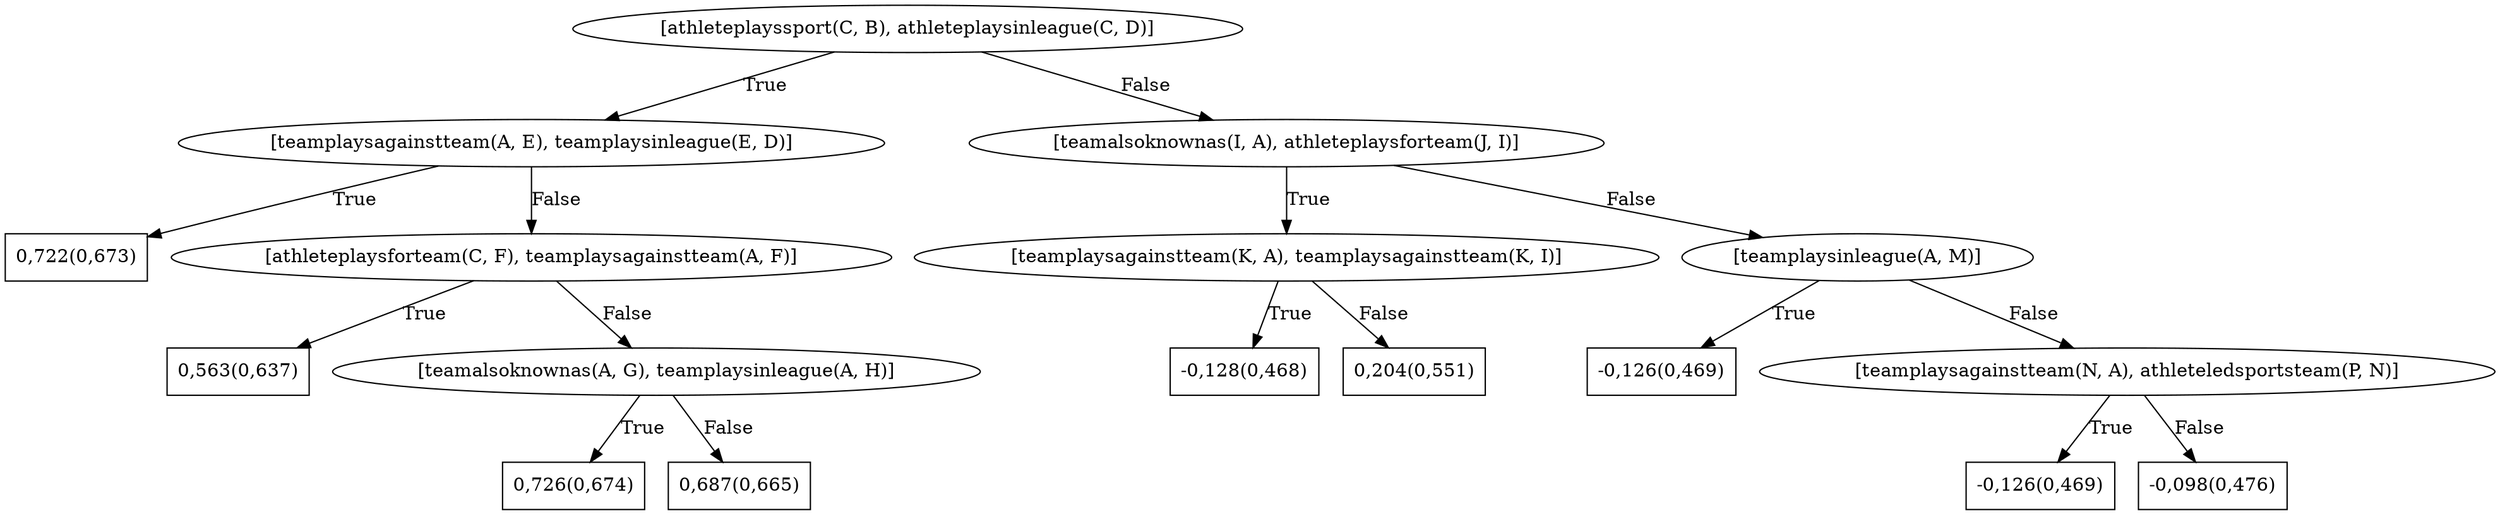 digraph G{ 
1[label = "[athleteplayssport(C, B), athleteplaysinleague(C, D)]"];
1 -> 2[label="True"];
1 -> 3[label="False"];
2[label = "[teamplaysagainstteam(A, E), teamplaysinleague(E, D)]"];
2 -> 4[label="True"];
2 -> 5[label="False"];
4[shape = box,label = "0,722(0,673)"];
5[label = "[athleteplaysforteam(C, F), teamplaysagainstteam(A, F)]"];
5 -> 6[label="True"];
5 -> 7[label="False"];
6[shape = box,label = "0,563(0,637)"];
7[label = "[teamalsoknownas(A, G), teamplaysinleague(A, H)]"];
7 -> 8[label="True"];
7 -> 9[label="False"];
8[shape = box,label = "0,726(0,674)"];
9[shape = box,label = "0,687(0,665)"];
3[label = "[teamalsoknownas(I, A), athleteplaysforteam(J, I)]"];
3 -> 10[label="True"];
3 -> 11[label="False"];
10[label = "[teamplaysagainstteam(K, A), teamplaysagainstteam(K, I)]"];
10 -> 12[label="True"];
10 -> 13[label="False"];
12[shape = box,label = "-0,128(0,468)"];
13[shape = box,label = "0,204(0,551)"];
11[label = "[teamplaysinleague(A, M)]"];
11 -> 14[label="True"];
11 -> 15[label="False"];
14[shape = box,label = "-0,126(0,469)"];
15[label = "[teamplaysagainstteam(N, A), athleteledsportsteam(P, N)]"];
15 -> 16[label="True"];
15 -> 17[label="False"];
16[shape = box,label = "-0,126(0,469)"];
17[shape = box,label = "-0,098(0,476)"];
}
